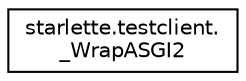 digraph "Graphical Class Hierarchy"
{
 // LATEX_PDF_SIZE
  edge [fontname="Helvetica",fontsize="10",labelfontname="Helvetica",labelfontsize="10"];
  node [fontname="Helvetica",fontsize="10",shape=record];
  rankdir="LR";
  Node0 [label="starlette.testclient.\l_WrapASGI2",height=0.2,width=0.4,color="black", fillcolor="white", style="filled",URL="$classstarlette_1_1testclient_1_1__WrapASGI2.html",tooltip=" "];
}
